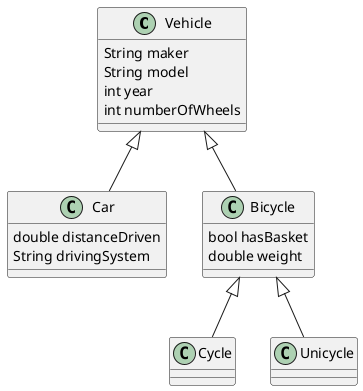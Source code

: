 @startuml

class Vehicle {
String maker
String model
int year
int numberOfWheels
}

class Car extends Vehicle {
double distanceDriven
String drivingSystem
}

class Bicycle extends Vehicle{
bool hasBasket
double weight
}

class Cycle extends Bicycle{}

class Unicycle extends Bicycle{}

@enduml